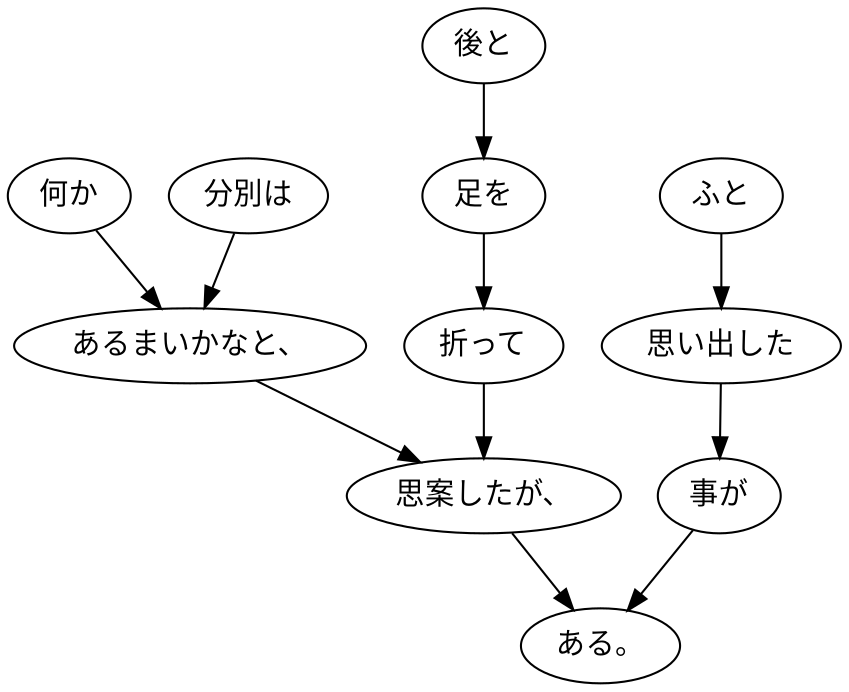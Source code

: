 digraph graph4212 {
	node0 [label="何か"];
	node1 [label="分別は"];
	node2 [label="あるまいかなと、"];
	node3 [label="後と"];
	node4 [label="足を"];
	node5 [label="折って"];
	node6 [label="思案したが、"];
	node7 [label="ふと"];
	node8 [label="思い出した"];
	node9 [label="事が"];
	node10 [label="ある。"];
	node0 -> node2;
	node1 -> node2;
	node2 -> node6;
	node3 -> node4;
	node4 -> node5;
	node5 -> node6;
	node6 -> node10;
	node7 -> node8;
	node8 -> node9;
	node9 -> node10;
}
